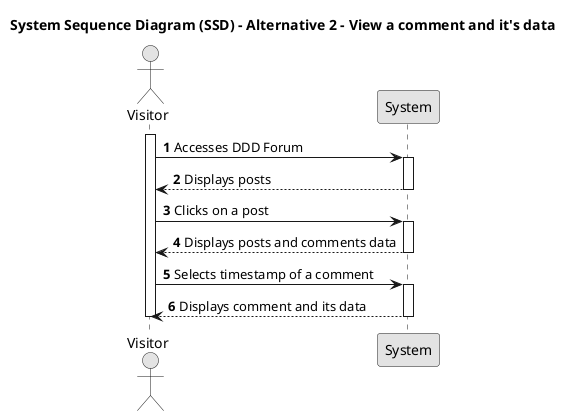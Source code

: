 @startuml SSD2

skinparam monochrome true
skinparam packageStyle rectangle
skinparam shadowing false

autonumber

title System Sequence Diagram (SSD) - Alternative 2 - View a comment and it's data

actor "Visitor" as Visitor
participant "System" as System

activate Visitor

    Visitor -> System : Accesses DDD Forum
    activate System

        System --> Visitor: Displays posts
        deactivate System

    Visitor -> System: Clicks on a post
    activate System

        System --> Visitor: Displays posts and comments data 
        deactivate System

    Visitor -> System: Selects timestamp of a comment
    activate System

        System --> Visitor: Displays comment and its data
        deactivate System

deactivate Visitor

@enduml